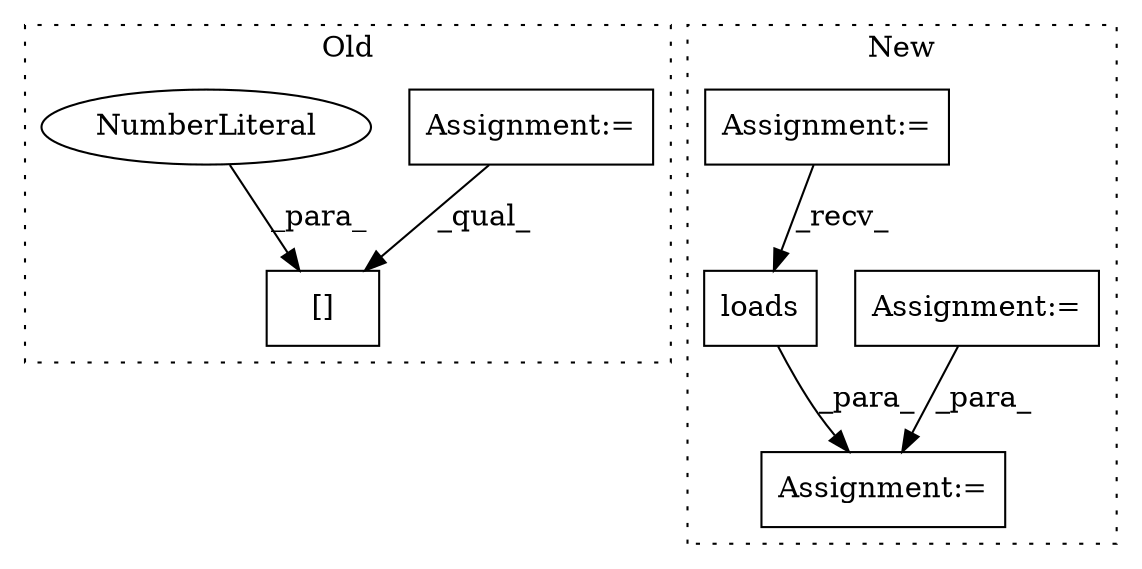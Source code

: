 digraph G {
subgraph cluster0 {
1 [label="[]" a="2" s="13919,13933" l="13,1" shape="box"];
4 [label="Assignment:=" a="7" s="13405" l="1" shape="box"];
6 [label="NumberLiteral" a="34" s="13932" l="1" shape="ellipse"];
label = "Old";
style="dotted";
}
subgraph cluster1 {
2 [label="loads" a="32" s="12276,12298" l="6,1" shape="box"];
3 [label="Assignment:=" a="7" s="12415" l="1" shape="box"];
5 [label="Assignment:=" a="7" s="12109" l="1" shape="box"];
7 [label="Assignment:=" a="7" s="11676" l="4" shape="box"];
label = "New";
style="dotted";
}
2 -> 3 [label="_para_"];
4 -> 1 [label="_qual_"];
5 -> 3 [label="_para_"];
6 -> 1 [label="_para_"];
7 -> 2 [label="_recv_"];
}